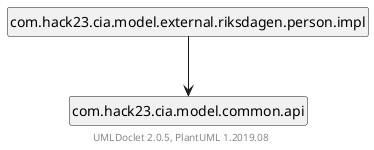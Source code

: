 @startuml
    set namespaceSeparator none
    hide circle
    hide empty fields
    hide empty methods

    com.hack23.cia.model.external.riksdagen.person.impl --> com.hack23.cia.model.common.api

    ' Package links
    class "com.hack23.cia.model.external.riksdagen.person.impl" [[com/hack23/cia/model/external/riksdagen/person/impl/package-summary.html]] {
    }

    center footer UMLDoclet 2.0.5, PlantUML 1.2019.08
@enduml
